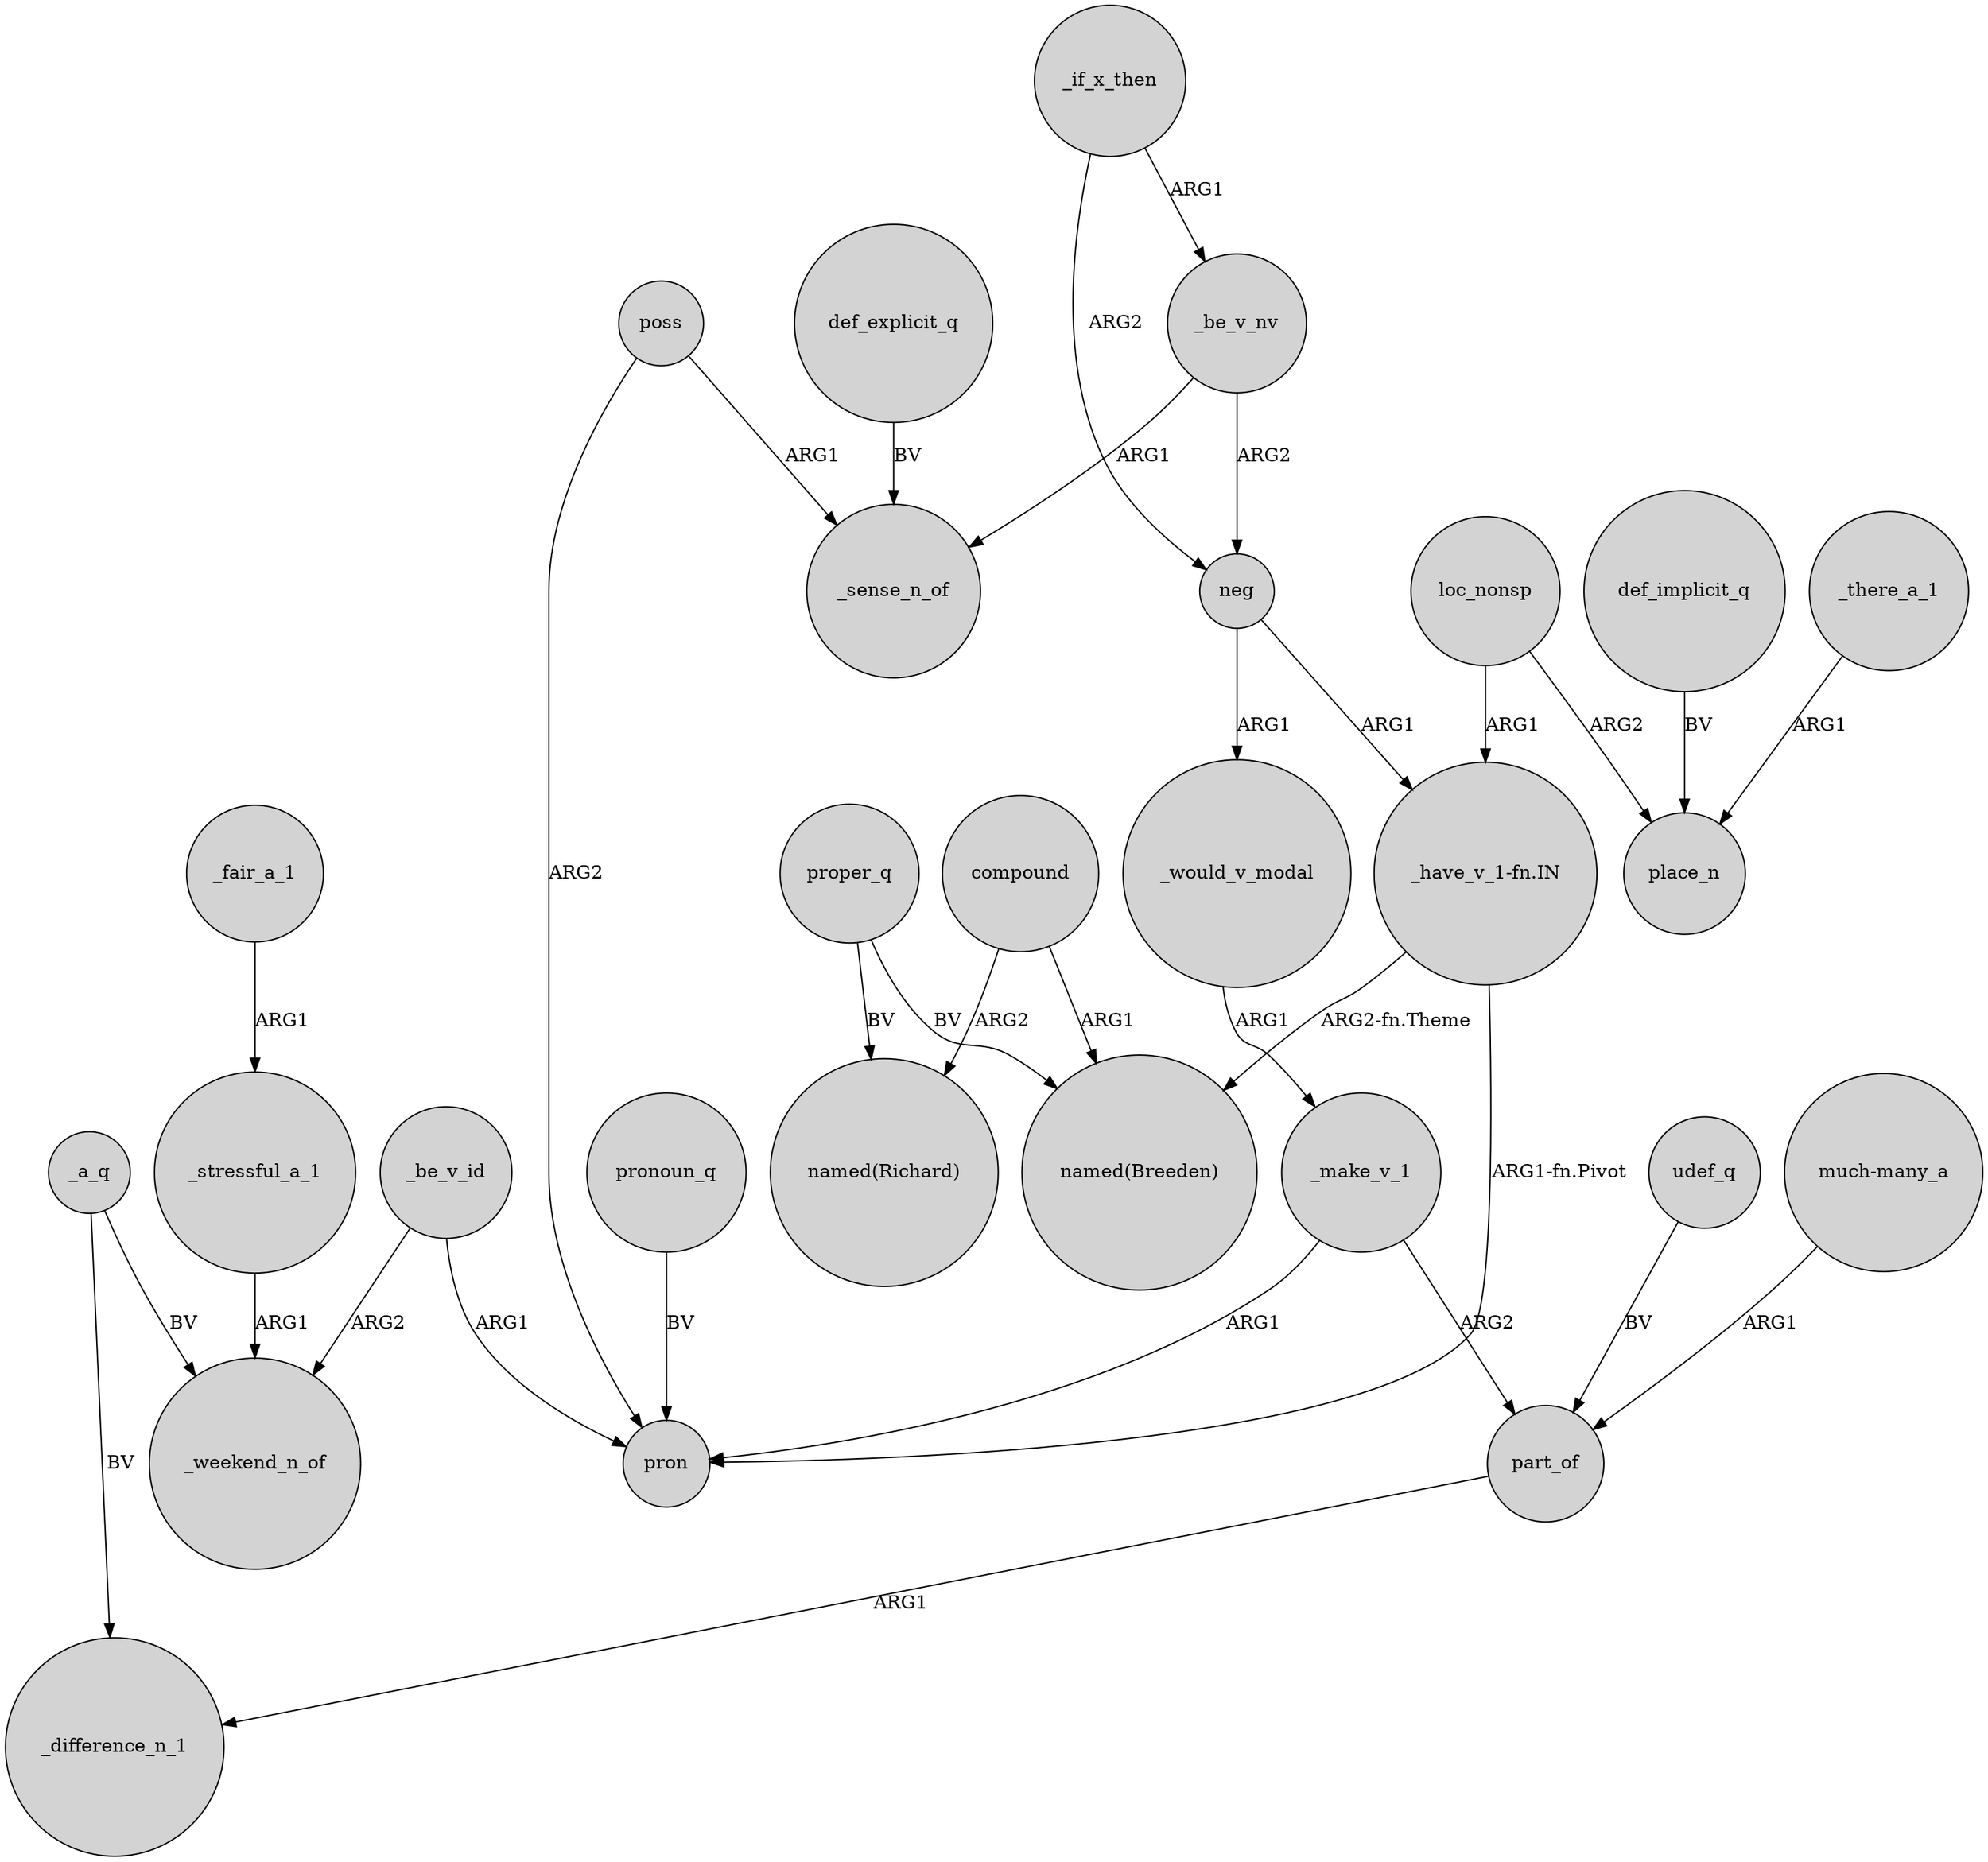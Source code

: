digraph {
	node [shape=circle style=filled]
	neg -> _would_v_modal [label=ARG1]
	_be_v_id -> _weekend_n_of [label=ARG2]
	udef_q -> part_of [label=BV]
	poss -> pron [label=ARG2]
	neg -> "_have_v_1-fn.IN" [label=ARG1]
	_be_v_nv -> _sense_n_of [label=ARG1]
	"much-many_a" -> part_of [label=ARG1]
	compound -> "named(Richard)" [label=ARG2]
	def_implicit_q -> place_n [label=BV]
	"_have_v_1-fn.IN" -> pron [label="ARG1-fn.Pivot"]
	_be_v_id -> pron [label=ARG1]
	_if_x_then -> neg [label=ARG2]
	pronoun_q -> pron [label=BV]
	_be_v_nv -> neg [label=ARG2]
	proper_q -> "named(Richard)" [label=BV]
	_make_v_1 -> part_of [label=ARG2]
	_if_x_then -> _be_v_nv [label=ARG1]
	poss -> _sense_n_of [label=ARG1]
	_make_v_1 -> pron [label=ARG1]
	"_have_v_1-fn.IN" -> "named(Breeden)" [label="ARG2-fn.Theme"]
	_stressful_a_1 -> _weekend_n_of [label=ARG1]
	part_of -> _difference_n_1 [label=ARG1]
	loc_nonsp -> place_n [label=ARG2]
	proper_q -> "named(Breeden)" [label=BV]
	def_explicit_q -> _sense_n_of [label=BV]
	_a_q -> _difference_n_1 [label=BV]
	_fair_a_1 -> _stressful_a_1 [label=ARG1]
	_would_v_modal -> _make_v_1 [label=ARG1]
	compound -> "named(Breeden)" [label=ARG1]
	_there_a_1 -> place_n [label=ARG1]
	_a_q -> _weekend_n_of [label=BV]
	loc_nonsp -> "_have_v_1-fn.IN" [label=ARG1]
}
